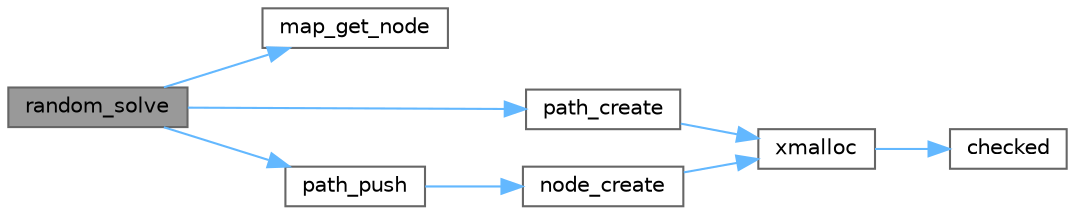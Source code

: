digraph "random_solve"
{
 // LATEX_PDF_SIZE
  bgcolor="transparent";
  edge [fontname=Helvetica,fontsize=10,labelfontname=Helvetica,labelfontsize=10];
  node [fontname=Helvetica,fontsize=10,shape=box,height=0.2,width=0.4];
  rankdir="LR";
  Node1 [label="random_solve",height=0.2,width=0.4,color="gray40", fillcolor="grey60", style="filled", fontcolor="black",tooltip="generate a random moveset."];
  Node1 -> Node2 [color="steelblue1",style="solid"];
  Node2 [label="map_get_node",height=0.2,width=0.4,color="grey40", fillcolor="white", style="filled",URL="$map_8c.html#a8c80d137d2a24e25e7b9c65b190abc80",tooltip="Get a node from the map Given a map and a set of coordinates, the fuctions returs the pointer to the ..."];
  Node1 -> Node3 [color="steelblue1",style="solid"];
  Node3 [label="path_create",height=0.2,width=0.4,color="grey40", fillcolor="white", style="filled",URL="$path_8c.html#a15a4233aa30be8c657d7b511b8e91773",tooltip="alloc the path pointer."];
  Node3 -> Node4 [color="steelblue1",style="solid"];
  Node4 [label="xmalloc",height=0.2,width=0.4,color="grey40", fillcolor="white", style="filled",URL="$alloc_8c.html#a0803c926e3d15b7ca7758c9fe3e5ce7b",tooltip="alloc memory for a pointer."];
  Node4 -> Node5 [color="steelblue1",style="solid"];
  Node5 [label="checked",height=0.2,width=0.4,color="grey40", fillcolor="white", style="filled",URL="$alloc_8c.html#a59b81da0ba228faf2f8da90c0990c21f",tooltip="check if the the malloc allocate the memory."];
  Node1 -> Node6 [color="steelblue1",style="solid"];
  Node6 [label="path_push",height=0.2,width=0.4,color="grey40", fillcolor="white", style="filled",URL="$path_8c.html#a312d2b5d69205c8ec0e7b61460fe4bc8",tooltip="append an action to the end of the path"];
  Node6 -> Node7 [color="steelblue1",style="solid"];
  Node7 [label="node_create",height=0.2,width=0.4,color="grey40", fillcolor="white", style="filled",URL="$path_8c.html#aff92e587423d8e459058a5c1bc60e64f",tooltip="alloc the node pointer"];
  Node7 -> Node4 [color="steelblue1",style="solid"];
}
